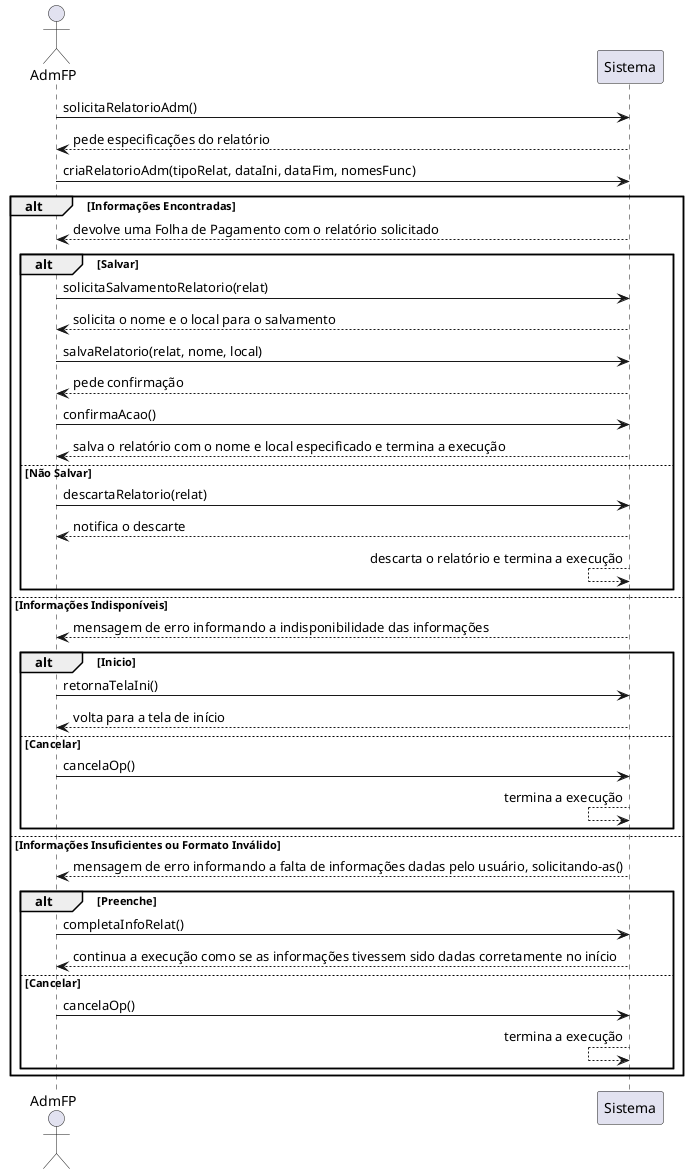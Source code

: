 @startuml
Actor AdmFP as AFP

AFP -> Sistema : solicitaRelatorioAdm()
AFP <-- Sistema : pede especificações do relatório
AFP -> Sistema : criaRelatorioAdm(tipoRelat, dataIni, dataFim, nomesFunc)

alt Informações Encontradas

    AFP <-- Sistema : devolve uma Folha de Pagamento com o relatório solicitado
    alt Salvar

        AFP -> Sistema : solicitaSalvamentoRelatorio(relat)
        AFP <-- Sistema : solicita o nome e o local para o salvamento
        AFP -> Sistema : salvaRelatorio(relat, nome, local)
        AFP <-- Sistema : pede confirmação
        AFP -> Sistema : confirmaAcao()
        AFP <-- Sistema : salva o relatório com o nome e local especificado e termina a execução

    else Não Salvar

        AFP -> Sistema : descartaRelatorio(relat)
        AFP <-- Sistema : notifica o descarte
        Sistema <-- Sistema : descarta o relatório e termina a execução

    end

else Informações Indisponíveis

    AFP <-- Sistema : mensagem de erro informando a indisponibilidade das informações
    alt Inicio

        AFP -> Sistema : retornaTelaIni()
        AFP <-- Sistema : volta para a tela de início

    else Cancelar

        AFP -> Sistema : cancelaOp()
        Sistema <-- Sistema : termina a execução

    end

else Informações Insuficientes ou Formato Inválido

    AFP <-- Sistema : mensagem de erro informando a falta de informações dadas pelo usuário, solicitando-as()
    alt Preenche

        AFP -> Sistema : completaInfoRelat()
        AFP <-- Sistema : continua a execução como se as informações tivessem sido dadas corretamente no início

    else Cancelar

        AFP -> Sistema : cancelaOp()
        Sistema <-- Sistema : termina a execução

    end

end
@enduml